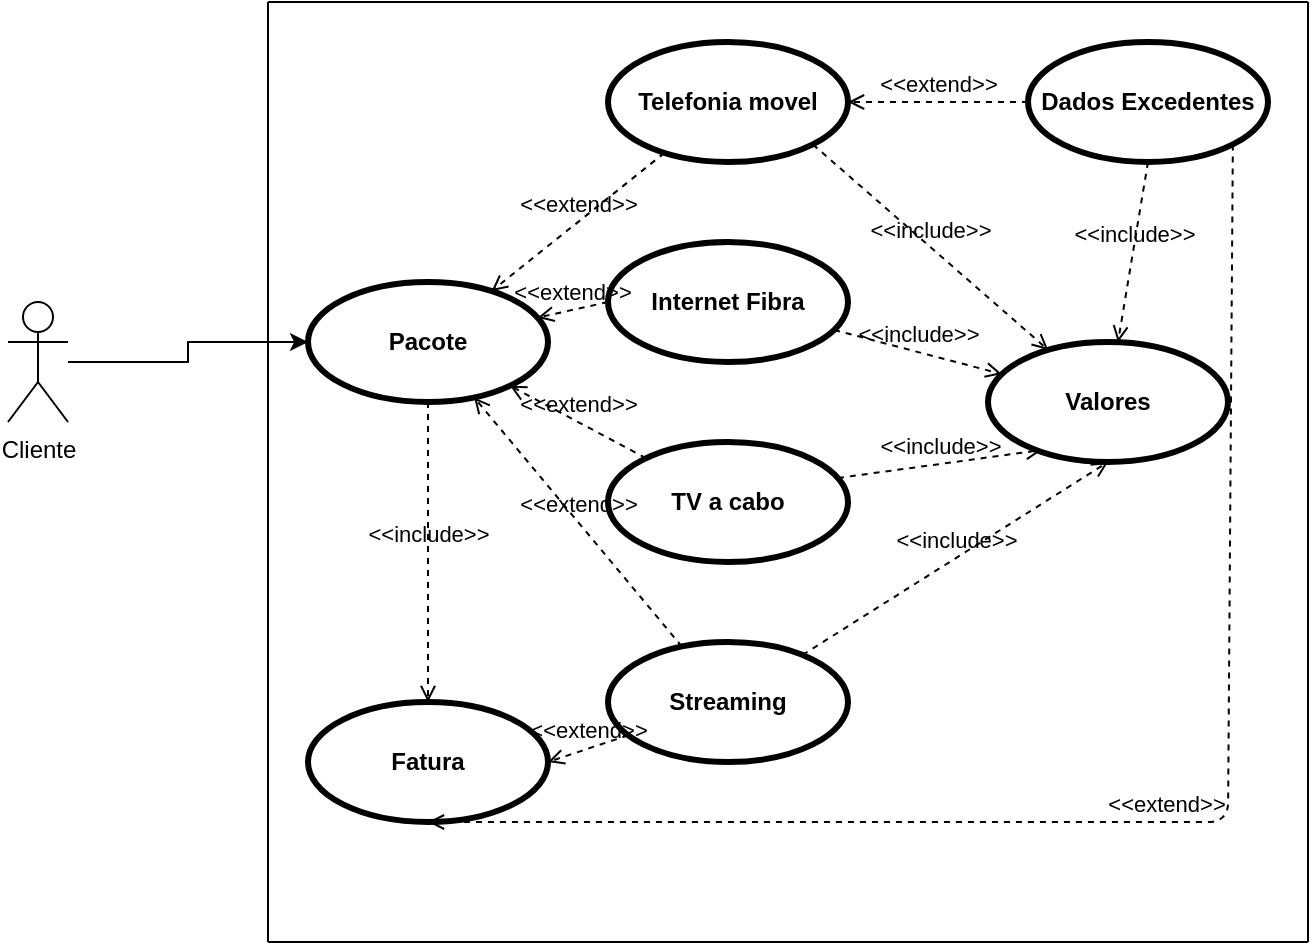 <mxfile version="14.4.3" type="device"><diagram id="vM5mbAopHErgWm3sfwu7" name="Página-1"><mxGraphModel dx="852" dy="504" grid="1" gridSize="10" guides="1" tooltips="1" connect="1" arrows="1" fold="1" page="1" pageScale="1" pageWidth="827" pageHeight="1169" math="0" shadow="0"><root><mxCell id="0"/><mxCell id="1" parent="0"/><mxCell id="7Kt9a6MuLK5Bq8CgFnJq-1" style="edgeStyle=orthogonalEdgeStyle;rounded=0;orthogonalLoop=1;jettySize=auto;html=1;entryX=0;entryY=0.5;entryDx=0;entryDy=0;" parent="1" source="8WbRk7bnxreEaYC1EVbO-1" target="8WbRk7bnxreEaYC1EVbO-4" edge="1"><mxGeometry relative="1" as="geometry"/></mxCell><mxCell id="8WbRk7bnxreEaYC1EVbO-1" value="Cliente" style="shape=umlActor;html=1;verticalLabelPosition=bottom;verticalAlign=top;align=center;" parent="1" vertex="1"><mxGeometry x="50" y="160" width="30" height="60" as="geometry"/></mxCell><mxCell id="8WbRk7bnxreEaYC1EVbO-4" value="Pacote" style="shape=ellipse;html=1;strokeWidth=3;fontStyle=1;whiteSpace=wrap;align=center;perimeter=ellipsePerimeter;" parent="1" vertex="1"><mxGeometry x="200" y="150" width="120" height="60" as="geometry"/></mxCell><mxCell id="8WbRk7bnxreEaYC1EVbO-6" value="Streaming" style="shape=ellipse;html=1;strokeWidth=3;fontStyle=1;whiteSpace=wrap;align=center;perimeter=ellipsePerimeter;" parent="1" vertex="1"><mxGeometry x="350" y="330" width="120" height="60" as="geometry"/></mxCell><mxCell id="8WbRk7bnxreEaYC1EVbO-11" value="TV a cabo" style="shape=ellipse;html=1;strokeWidth=3;fontStyle=1;whiteSpace=wrap;align=center;perimeter=ellipsePerimeter;" parent="1" vertex="1"><mxGeometry x="350" y="230" width="120" height="60" as="geometry"/></mxCell><mxCell id="8WbRk7bnxreEaYC1EVbO-13" value="Internet Fibra" style="shape=ellipse;html=1;strokeWidth=3;fontStyle=1;whiteSpace=wrap;align=center;perimeter=ellipsePerimeter;" parent="1" vertex="1"><mxGeometry x="350" y="130" width="120" height="60" as="geometry"/></mxCell><mxCell id="8WbRk7bnxreEaYC1EVbO-15" value="Dados Excedentes" style="shape=ellipse;html=1;strokeWidth=3;fontStyle=1;whiteSpace=wrap;align=center;perimeter=ellipsePerimeter;" parent="1" vertex="1"><mxGeometry x="560" y="30" width="120" height="60" as="geometry"/></mxCell><mxCell id="8WbRk7bnxreEaYC1EVbO-17" value="Valores" style="shape=ellipse;html=1;strokeWidth=3;fontStyle=1;whiteSpace=wrap;align=center;perimeter=ellipsePerimeter;" parent="1" vertex="1"><mxGeometry x="540" y="180" width="120" height="60" as="geometry"/></mxCell><mxCell id="8WbRk7bnxreEaYC1EVbO-19" value="Telefonia movel" style="shape=ellipse;html=1;strokeWidth=3;fontStyle=1;whiteSpace=wrap;align=center;perimeter=ellipsePerimeter;" parent="1" vertex="1"><mxGeometry x="350" y="30" width="120" height="60" as="geometry"/></mxCell><mxCell id="8WbRk7bnxreEaYC1EVbO-23" value="Fatura" style="shape=ellipse;html=1;strokeWidth=3;fontStyle=1;whiteSpace=wrap;align=center;perimeter=ellipsePerimeter;" parent="1" vertex="1"><mxGeometry x="200" y="360" width="120" height="60" as="geometry"/></mxCell><mxCell id="8WbRk7bnxreEaYC1EVbO-28" value="" style="endArrow=none;html=1;" parent="1" edge="1"><mxGeometry width="50" height="50" relative="1" as="geometry"><mxPoint x="180" y="10" as="sourcePoint"/><mxPoint x="700" y="10" as="targetPoint"/><Array as="points"><mxPoint x="450" y="10"/></Array></mxGeometry></mxCell><mxCell id="8WbRk7bnxreEaYC1EVbO-29" value="" style="endArrow=none;html=1;" parent="1" edge="1"><mxGeometry width="50" height="50" relative="1" as="geometry"><mxPoint x="180" y="480" as="sourcePoint"/><mxPoint x="700" y="480" as="targetPoint"/></mxGeometry></mxCell><mxCell id="8WbRk7bnxreEaYC1EVbO-30" value="" style="endArrow=none;html=1;" parent="1" edge="1"><mxGeometry width="50" height="50" relative="1" as="geometry"><mxPoint x="700" y="480" as="sourcePoint"/><mxPoint x="700" y="10" as="targetPoint"/></mxGeometry></mxCell><mxCell id="8WbRk7bnxreEaYC1EVbO-31" value="" style="endArrow=none;html=1;" parent="1" edge="1"><mxGeometry width="50" height="50" relative="1" as="geometry"><mxPoint x="180" y="10" as="sourcePoint"/><mxPoint x="180" y="480" as="targetPoint"/></mxGeometry></mxCell><mxCell id="7Kt9a6MuLK5Bq8CgFnJq-2" value="&amp;lt;&amp;lt;extend&amp;gt;&amp;gt;" style="html=1;verticalAlign=bottom;labelBackgroundColor=none;endArrow=open;endFill=0;dashed=1;" parent="1" source="8WbRk7bnxreEaYC1EVbO-19" target="8WbRk7bnxreEaYC1EVbO-4" edge="1"><mxGeometry width="160" relative="1" as="geometry"><mxPoint x="330" y="260" as="sourcePoint"/><mxPoint x="490" y="260" as="targetPoint"/></mxGeometry></mxCell><mxCell id="7Kt9a6MuLK5Bq8CgFnJq-3" value="&amp;lt;&amp;lt;extend&amp;gt;&amp;gt;" style="html=1;verticalAlign=bottom;labelBackgroundColor=none;endArrow=open;endFill=0;dashed=1;exitX=0;exitY=0.5;exitDx=0;exitDy=0;" parent="1" source="8WbRk7bnxreEaYC1EVbO-13" target="8WbRk7bnxreEaYC1EVbO-4" edge="1"><mxGeometry width="160" relative="1" as="geometry"><mxPoint x="327.425" y="170.002" as="sourcePoint"/><mxPoint x="292.57" y="206" as="targetPoint"/></mxGeometry></mxCell><mxCell id="7Kt9a6MuLK5Bq8CgFnJq-7" value="&amp;lt;&amp;lt;extend&amp;gt;&amp;gt;" style="html=1;verticalAlign=bottom;labelBackgroundColor=none;endArrow=open;endFill=0;dashed=1;" parent="1" source="8WbRk7bnxreEaYC1EVbO-11" target="8WbRk7bnxreEaYC1EVbO-4" edge="1"><mxGeometry width="160" relative="1" as="geometry"><mxPoint x="353.855" y="127.002" as="sourcePoint"/><mxPoint x="319" y="163" as="targetPoint"/></mxGeometry></mxCell><mxCell id="7Kt9a6MuLK5Bq8CgFnJq-8" value="&amp;lt;&amp;lt;extend&amp;gt;&amp;gt;" style="html=1;verticalAlign=bottom;labelBackgroundColor=none;endArrow=open;endFill=0;dashed=1;" parent="1" source="8WbRk7bnxreEaYC1EVbO-6" target="8WbRk7bnxreEaYC1EVbO-4" edge="1"><mxGeometry width="160" relative="1" as="geometry"><mxPoint x="363.855" y="137.002" as="sourcePoint"/><mxPoint x="329" y="173" as="targetPoint"/></mxGeometry></mxCell><mxCell id="7Kt9a6MuLK5Bq8CgFnJq-13" value="&amp;lt;&amp;lt;include&amp;gt;&amp;gt;" style="html=1;verticalAlign=bottom;labelBackgroundColor=none;endArrow=open;endFill=0;dashed=1;" parent="1" source="8WbRk7bnxreEaYC1EVbO-13" target="8WbRk7bnxreEaYC1EVbO-17" edge="1"><mxGeometry width="160" relative="1" as="geometry"><mxPoint x="330" y="250" as="sourcePoint"/><mxPoint x="490" y="250" as="targetPoint"/></mxGeometry></mxCell><mxCell id="7Kt9a6MuLK5Bq8CgFnJq-14" value="&amp;lt;&amp;lt;include&amp;gt;&amp;gt;" style="html=1;verticalAlign=bottom;labelBackgroundColor=none;endArrow=open;endFill=0;dashed=1;entryX=0.225;entryY=0.9;entryDx=0;entryDy=0;entryPerimeter=0;exitX=0.958;exitY=0.3;exitDx=0;exitDy=0;exitPerimeter=0;" parent="1" source="8WbRk7bnxreEaYC1EVbO-11" target="8WbRk7bnxreEaYC1EVbO-17" edge="1"><mxGeometry width="160" relative="1" as="geometry"><mxPoint x="495.92" y="119.127" as="sourcePoint"/><mxPoint x="584.291" y="101.142" as="targetPoint"/></mxGeometry></mxCell><mxCell id="7Kt9a6MuLK5Bq8CgFnJq-15" value="&amp;lt;&amp;lt;extend&amp;gt;&amp;gt;" style="html=1;verticalAlign=bottom;labelBackgroundColor=none;endArrow=open;endFill=0;dashed=1;" parent="1" source="8WbRk7bnxreEaYC1EVbO-15" target="8WbRk7bnxreEaYC1EVbO-19" edge="1"><mxGeometry width="160" relative="1" as="geometry"><mxPoint x="540.113" y="84.769" as="sourcePoint"/><mxPoint x="460.002" y="129.998" as="targetPoint"/></mxGeometry></mxCell><mxCell id="7Kt9a6MuLK5Bq8CgFnJq-16" value="&amp;lt;&amp;lt;include&amp;gt;&amp;gt;" style="html=1;verticalAlign=bottom;labelBackgroundColor=none;endArrow=open;endFill=0;dashed=1;exitX=0.5;exitY=1;exitDx=0;exitDy=0;" parent="1" source="8WbRk7bnxreEaYC1EVbO-15" target="8WbRk7bnxreEaYC1EVbO-17" edge="1"><mxGeometry width="160" relative="1" as="geometry"><mxPoint x="446.354" y="249.702" as="sourcePoint"/><mxPoint x="587" y="224" as="targetPoint"/></mxGeometry></mxCell><mxCell id="7Kt9a6MuLK5Bq8CgFnJq-17" value="&amp;lt;&amp;lt;include&amp;gt;&amp;gt;" style="html=1;verticalAlign=bottom;labelBackgroundColor=none;endArrow=open;endFill=0;dashed=1;exitX=1;exitY=1;exitDx=0;exitDy=0;" parent="1" source="8WbRk7bnxreEaYC1EVbO-19" target="8WbRk7bnxreEaYC1EVbO-17" edge="1"><mxGeometry width="160" relative="1" as="geometry"><mxPoint x="456.354" y="259.702" as="sourcePoint"/><mxPoint x="597" y="234" as="targetPoint"/></mxGeometry></mxCell><mxCell id="7Kt9a6MuLK5Bq8CgFnJq-18" value="&amp;lt;&amp;lt;include&amp;gt;&amp;gt;" style="html=1;verticalAlign=bottom;labelBackgroundColor=none;endArrow=open;endFill=0;dashed=1;entryX=0.5;entryY=1;entryDx=0;entryDy=0;" parent="1" source="8WbRk7bnxreEaYC1EVbO-6" target="8WbRk7bnxreEaYC1EVbO-17" edge="1"><mxGeometry width="160" relative="1" as="geometry"><mxPoint x="444.96" y="248" as="sourcePoint"/><mxPoint x="587" y="224" as="targetPoint"/></mxGeometry></mxCell><mxCell id="7Kt9a6MuLK5Bq8CgFnJq-19" value="&amp;lt;&amp;lt;include&amp;gt;&amp;gt;" style="html=1;verticalAlign=bottom;labelBackgroundColor=none;endArrow=open;endFill=0;dashed=1;exitX=0.5;exitY=1;exitDx=0;exitDy=0;" parent="1" source="8WbRk7bnxreEaYC1EVbO-4" target="8WbRk7bnxreEaYC1EVbO-23" edge="1"><mxGeometry width="160" relative="1" as="geometry"><mxPoint x="330" y="250" as="sourcePoint"/><mxPoint x="490" y="250" as="targetPoint"/></mxGeometry></mxCell><mxCell id="7Kt9a6MuLK5Bq8CgFnJq-20" value="&amp;lt;&amp;lt;extend&amp;gt;&amp;gt;" style="html=1;verticalAlign=bottom;labelBackgroundColor=none;endArrow=open;endFill=0;dashed=1;entryX=1;entryY=0.5;entryDx=0;entryDy=0;" parent="1" source="8WbRk7bnxreEaYC1EVbO-6" target="8WbRk7bnxreEaYC1EVbO-23" edge="1"><mxGeometry width="160" relative="1" as="geometry"><mxPoint x="372.523" y="251.657" as="sourcePoint"/><mxPoint x="287.361" y="218.418" as="targetPoint"/></mxGeometry></mxCell><mxCell id="7Kt9a6MuLK5Bq8CgFnJq-21" value="&amp;lt;&amp;lt;extend&amp;gt;&amp;gt;" style="html=1;verticalAlign=bottom;labelBackgroundColor=none;endArrow=open;endFill=0;dashed=1;entryX=0.5;entryY=1;entryDx=0;entryDy=0;exitX=1;exitY=1;exitDx=0;exitDy=0;" parent="1" source="8WbRk7bnxreEaYC1EVbO-15" target="8WbRk7bnxreEaYC1EVbO-23" edge="1"><mxGeometry width="160" relative="1" as="geometry"><mxPoint x="382.523" y="261.657" as="sourcePoint"/><mxPoint x="297.361" y="228.418" as="targetPoint"/><Array as="points"><mxPoint x="660" y="420"/></Array></mxGeometry></mxCell></root></mxGraphModel></diagram></mxfile>